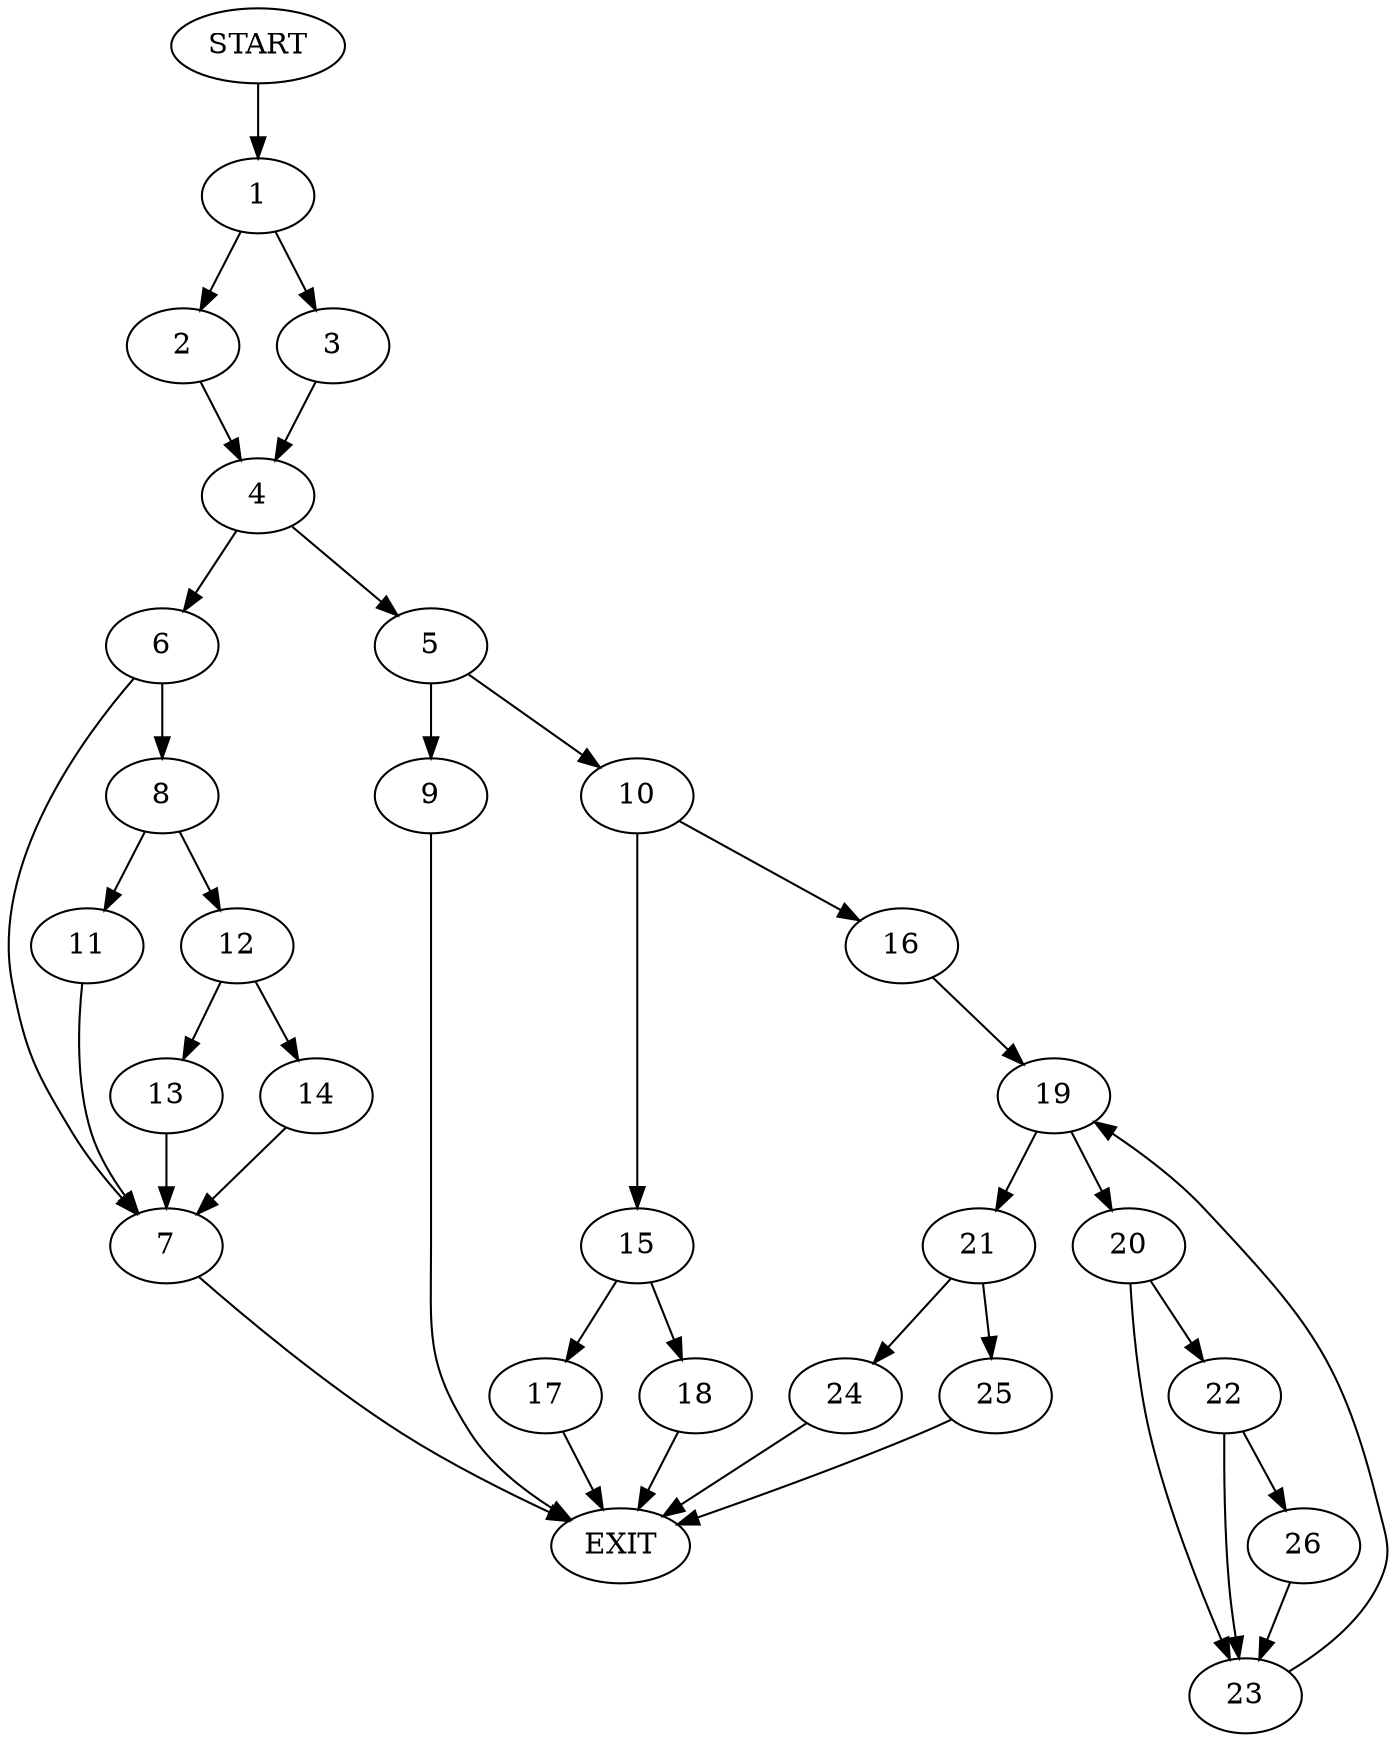 digraph {
0 [label="START"]
27 [label="EXIT"]
0 -> 1
1 -> 2
1 -> 3
2 -> 4
3 -> 4
4 -> 5
4 -> 6
6 -> 7
6 -> 8
5 -> 9
5 -> 10
8 -> 11
8 -> 12
7 -> 27
11 -> 7
12 -> 13
12 -> 14
13 -> 7
14 -> 7
9 -> 27
10 -> 15
10 -> 16
15 -> 17
15 -> 18
16 -> 19
19 -> 20
19 -> 21
20 -> 22
20 -> 23
21 -> 24
21 -> 25
22 -> 23
22 -> 26
23 -> 19
26 -> 23
24 -> 27
25 -> 27
17 -> 27
18 -> 27
}
